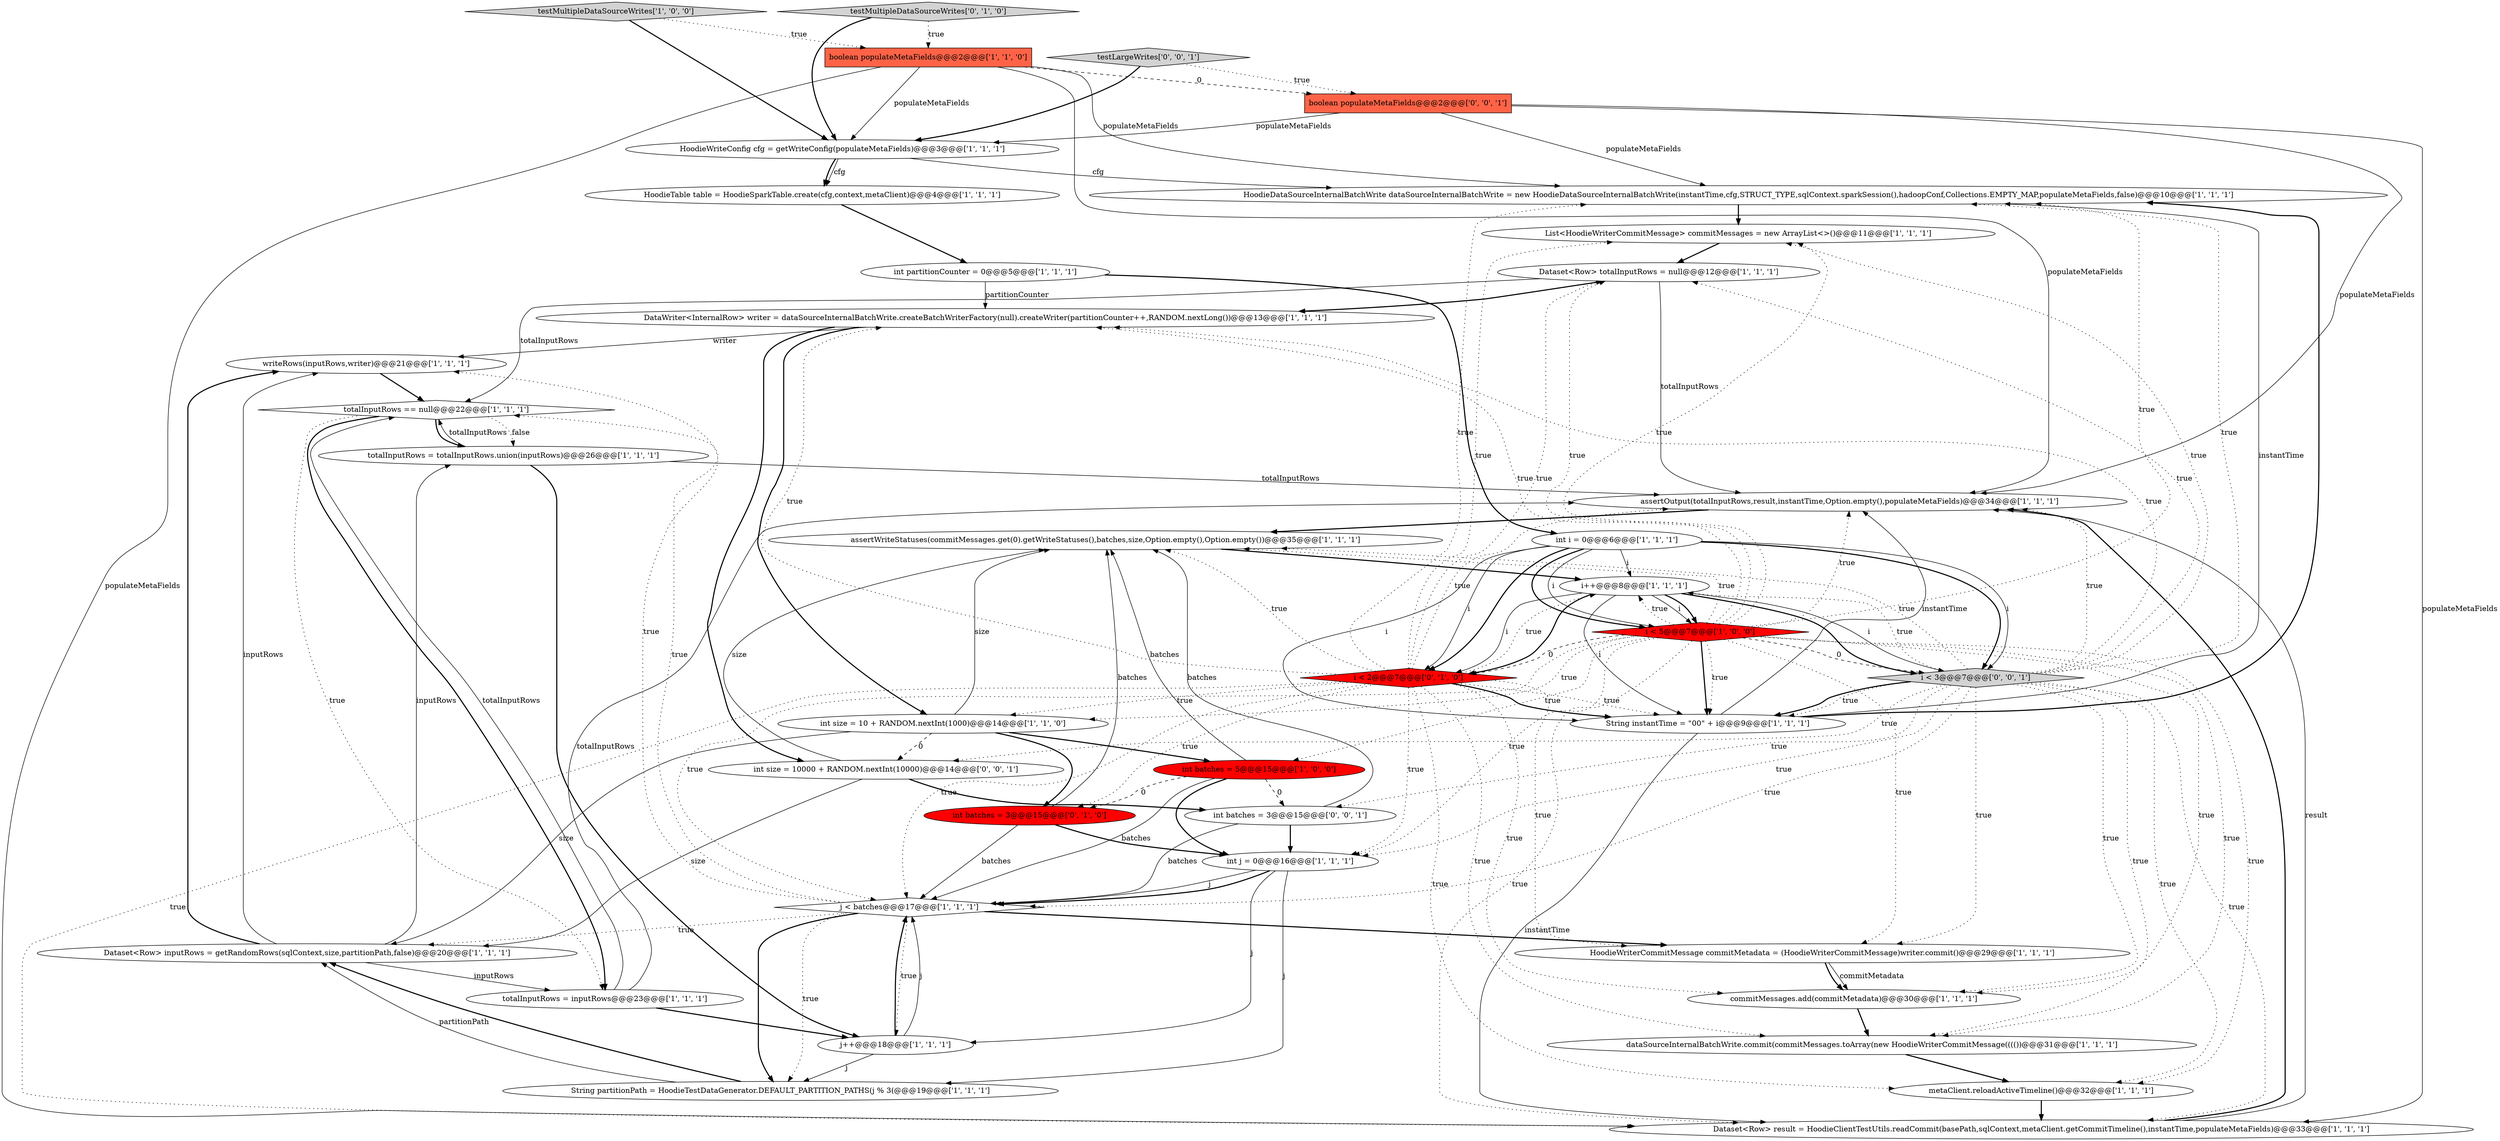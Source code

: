 digraph {
2 [style = filled, label = "HoodieWriteConfig cfg = getWriteConfig(populateMetaFields)@@@3@@@['1', '1', '1']", fillcolor = white, shape = ellipse image = "AAA0AAABBB1BBB"];
33 [style = filled, label = "i < 2@@@7@@@['0', '1', '0']", fillcolor = red, shape = diamond image = "AAA1AAABBB2BBB"];
26 [style = filled, label = "commitMessages.add(commitMetadata)@@@30@@@['1', '1', '1']", fillcolor = white, shape = ellipse image = "AAA0AAABBB1BBB"];
28 [style = filled, label = "writeRows(inputRows,writer)@@@21@@@['1', '1', '1']", fillcolor = white, shape = ellipse image = "AAA0AAABBB1BBB"];
23 [style = filled, label = "Dataset<Row> totalInputRows = null@@@12@@@['1', '1', '1']", fillcolor = white, shape = ellipse image = "AAA0AAABBB1BBB"];
32 [style = filled, label = "int batches = 3@@@15@@@['0', '1', '0']", fillcolor = red, shape = ellipse image = "AAA1AAABBB2BBB"];
15 [style = filled, label = "String partitionPath = HoodieTestDataGenerator.DEFAULT_PARTITION_PATHS(j % 3(@@@19@@@['1', '1', '1']", fillcolor = white, shape = ellipse image = "AAA0AAABBB1BBB"];
38 [style = filled, label = "boolean populateMetaFields@@@2@@@['0', '0', '1']", fillcolor = tomato, shape = box image = "AAA0AAABBB3BBB"];
31 [style = filled, label = "testMultipleDataSourceWrites['0', '1', '0']", fillcolor = lightgray, shape = diamond image = "AAA0AAABBB2BBB"];
1 [style = filled, label = "DataWriter<InternalRow> writer = dataSourceInternalBatchWrite.createBatchWriterFactory(null).createWriter(partitionCounter++,RANDOM.nextLong())@@@13@@@['1', '1', '1']", fillcolor = white, shape = ellipse image = "AAA0AAABBB1BBB"];
34 [style = filled, label = "testLargeWrites['0', '0', '1']", fillcolor = lightgray, shape = diamond image = "AAA0AAABBB3BBB"];
9 [style = filled, label = "i++@@@8@@@['1', '1', '1']", fillcolor = white, shape = ellipse image = "AAA0AAABBB1BBB"];
8 [style = filled, label = "totalInputRows == null@@@22@@@['1', '1', '1']", fillcolor = white, shape = diamond image = "AAA0AAABBB1BBB"];
7 [style = filled, label = "HoodieDataSourceInternalBatchWrite dataSourceInternalBatchWrite = new HoodieDataSourceInternalBatchWrite(instantTime,cfg,STRUCT_TYPE,sqlContext.sparkSession(),hadoopConf,Collections.EMPTY_MAP,populateMetaFields,false)@@@10@@@['1', '1', '1']", fillcolor = white, shape = ellipse image = "AAA0AAABBB1BBB"];
37 [style = filled, label = "i < 3@@@7@@@['0', '0', '1']", fillcolor = lightgray, shape = diamond image = "AAA0AAABBB3BBB"];
11 [style = filled, label = "List<HoodieWriterCommitMessage> commitMessages = new ArrayList<>()@@@11@@@['1', '1', '1']", fillcolor = white, shape = ellipse image = "AAA0AAABBB1BBB"];
6 [style = filled, label = "HoodieWriterCommitMessage commitMetadata = (HoodieWriterCommitMessage)writer.commit()@@@29@@@['1', '1', '1']", fillcolor = white, shape = ellipse image = "AAA0AAABBB1BBB"];
24 [style = filled, label = "boolean populateMetaFields@@@2@@@['1', '1', '0']", fillcolor = tomato, shape = box image = "AAA0AAABBB1BBB"];
10 [style = filled, label = "testMultipleDataSourceWrites['1', '0', '0']", fillcolor = lightgray, shape = diamond image = "AAA0AAABBB1BBB"];
19 [style = filled, label = "i < 5@@@7@@@['1', '0', '0']", fillcolor = red, shape = diamond image = "AAA1AAABBB1BBB"];
4 [style = filled, label = "j++@@@18@@@['1', '1', '1']", fillcolor = white, shape = ellipse image = "AAA0AAABBB1BBB"];
12 [style = filled, label = "metaClient.reloadActiveTimeline()@@@32@@@['1', '1', '1']", fillcolor = white, shape = ellipse image = "AAA0AAABBB1BBB"];
29 [style = filled, label = "totalInputRows = totalInputRows.union(inputRows)@@@26@@@['1', '1', '1']", fillcolor = white, shape = ellipse image = "AAA0AAABBB1BBB"];
36 [style = filled, label = "int size = 10000 + RANDOM.nextInt(10000)@@@14@@@['0', '0', '1']", fillcolor = white, shape = ellipse image = "AAA0AAABBB3BBB"];
18 [style = filled, label = "dataSourceInternalBatchWrite.commit(commitMessages.toArray(new HoodieWriterCommitMessage(((())@@@31@@@['1', '1', '1']", fillcolor = white, shape = ellipse image = "AAA0AAABBB1BBB"];
30 [style = filled, label = "j < batches@@@17@@@['1', '1', '1']", fillcolor = white, shape = diamond image = "AAA0AAABBB1BBB"];
17 [style = filled, label = "int j = 0@@@16@@@['1', '1', '1']", fillcolor = white, shape = ellipse image = "AAA0AAABBB1BBB"];
5 [style = filled, label = "HoodieTable table = HoodieSparkTable.create(cfg,context,metaClient)@@@4@@@['1', '1', '1']", fillcolor = white, shape = ellipse image = "AAA0AAABBB1BBB"];
35 [style = filled, label = "int batches = 3@@@15@@@['0', '0', '1']", fillcolor = white, shape = ellipse image = "AAA0AAABBB3BBB"];
3 [style = filled, label = "totalInputRows = inputRows@@@23@@@['1', '1', '1']", fillcolor = white, shape = ellipse image = "AAA0AAABBB1BBB"];
13 [style = filled, label = "int size = 10 + RANDOM.nextInt(1000)@@@14@@@['1', '1', '0']", fillcolor = white, shape = ellipse image = "AAA0AAABBB1BBB"];
21 [style = filled, label = "Dataset<Row> inputRows = getRandomRows(sqlContext,size,partitionPath,false)@@@20@@@['1', '1', '1']", fillcolor = white, shape = ellipse image = "AAA0AAABBB1BBB"];
20 [style = filled, label = "Dataset<Row> result = HoodieClientTestUtils.readCommit(basePath,sqlContext,metaClient.getCommitTimeline(),instantTime,populateMetaFields)@@@33@@@['1', '1', '1']", fillcolor = white, shape = ellipse image = "AAA0AAABBB1BBB"];
25 [style = filled, label = "String instantTime = \"00\" + i@@@9@@@['1', '1', '1']", fillcolor = white, shape = ellipse image = "AAA0AAABBB1BBB"];
0 [style = filled, label = "assertOutput(totalInputRows,result,instantTime,Option.empty(),populateMetaFields)@@@34@@@['1', '1', '1']", fillcolor = white, shape = ellipse image = "AAA0AAABBB1BBB"];
16 [style = filled, label = "int batches = 5@@@15@@@['1', '0', '0']", fillcolor = red, shape = ellipse image = "AAA1AAABBB1BBB"];
14 [style = filled, label = "int i = 0@@@6@@@['1', '1', '1']", fillcolor = white, shape = ellipse image = "AAA0AAABBB1BBB"];
22 [style = filled, label = "assertWriteStatuses(commitMessages.get(0).getWriteStatuses(),batches,size,Option.empty(),Option.empty())@@@35@@@['1', '1', '1']", fillcolor = white, shape = ellipse image = "AAA0AAABBB1BBB"];
27 [style = filled, label = "int partitionCounter = 0@@@5@@@['1', '1', '1']", fillcolor = white, shape = ellipse image = "AAA0AAABBB1BBB"];
38->7 [style = solid, label="populateMetaFields"];
16->32 [style = dashed, label="0"];
2->5 [style = solid, label="cfg"];
17->15 [style = solid, label="j"];
29->0 [style = solid, label="totalInputRows"];
15->21 [style = bold, label=""];
6->26 [style = solid, label="commitMetadata"];
16->35 [style = dashed, label="0"];
13->22 [style = solid, label="size"];
20->0 [style = bold, label=""];
24->20 [style = solid, label="populateMetaFields"];
14->25 [style = solid, label="i"];
37->1 [style = dotted, label="true"];
1->28 [style = solid, label="writer"];
36->22 [style = solid, label="size"];
30->6 [style = bold, label=""];
4->30 [style = solid, label="j"];
9->33 [style = solid, label="i"];
3->4 [style = bold, label=""];
1->13 [style = bold, label=""];
33->26 [style = dotted, label="true"];
9->37 [style = bold, label=""];
21->28 [style = bold, label=""];
34->2 [style = bold, label=""];
33->25 [style = bold, label=""];
19->11 [style = dotted, label="true"];
37->36 [style = dotted, label="true"];
38->0 [style = solid, label="populateMetaFields"];
2->7 [style = solid, label="cfg"];
3->8 [style = solid, label="totalInputRows"];
23->0 [style = solid, label="totalInputRows"];
14->37 [style = bold, label=""];
13->21 [style = solid, label="size"];
16->22 [style = solid, label="batches"];
33->11 [style = dotted, label="true"];
33->13 [style = dotted, label="true"];
7->11 [style = bold, label=""];
13->32 [style = bold, label=""];
37->7 [style = dotted, label="true"];
9->33 [style = bold, label=""];
19->17 [style = dotted, label="true"];
33->32 [style = dotted, label="true"];
25->0 [style = solid, label="instantTime"];
22->9 [style = bold, label=""];
18->12 [style = bold, label=""];
31->2 [style = bold, label=""];
37->18 [style = dotted, label="true"];
21->29 [style = solid, label="inputRows"];
16->17 [style = bold, label=""];
24->7 [style = solid, label="populateMetaFields"];
25->7 [style = bold, label=""];
37->9 [style = dotted, label="true"];
13->16 [style = bold, label=""];
19->25 [style = bold, label=""];
23->8 [style = solid, label="totalInputRows"];
34->38 [style = dotted, label="true"];
9->37 [style = solid, label="i"];
19->0 [style = dotted, label="true"];
10->24 [style = dotted, label="true"];
19->9 [style = dotted, label="true"];
21->3 [style = solid, label="inputRows"];
19->22 [style = dotted, label="true"];
35->17 [style = bold, label=""];
4->15 [style = solid, label="j"];
33->18 [style = dotted, label="true"];
37->20 [style = dotted, label="true"];
16->30 [style = solid, label="batches"];
10->2 [style = bold, label=""];
36->35 [style = bold, label=""];
30->28 [style = dotted, label="true"];
32->22 [style = solid, label="batches"];
32->17 [style = bold, label=""];
30->15 [style = bold, label=""];
19->26 [style = dotted, label="true"];
19->1 [style = dotted, label="true"];
33->0 [style = dotted, label="true"];
6->26 [style = bold, label=""];
27->14 [style = bold, label=""];
33->6 [style = dotted, label="true"];
37->11 [style = dotted, label="true"];
32->30 [style = solid, label="batches"];
33->12 [style = dotted, label="true"];
37->25 [style = bold, label=""];
8->3 [style = bold, label=""];
19->18 [style = dotted, label="true"];
12->20 [style = bold, label=""];
19->12 [style = dotted, label="true"];
30->4 [style = dotted, label="true"];
14->19 [style = bold, label=""];
33->9 [style = dotted, label="true"];
19->7 [style = dotted, label="true"];
36->21 [style = solid, label="size"];
33->17 [style = dotted, label="true"];
21->28 [style = solid, label="inputRows"];
19->30 [style = dotted, label="true"];
37->25 [style = dotted, label="true"];
8->3 [style = dotted, label="true"];
14->9 [style = solid, label="i"];
37->35 [style = dotted, label="true"];
33->25 [style = dotted, label="true"];
37->6 [style = dotted, label="true"];
9->19 [style = solid, label="i"];
14->33 [style = solid, label="i"];
20->0 [style = solid, label="result"];
37->26 [style = dotted, label="true"];
29->8 [style = solid, label="totalInputRows"];
37->0 [style = dotted, label="true"];
28->8 [style = bold, label=""];
37->22 [style = dotted, label="true"];
9->19 [style = bold, label=""];
25->20 [style = solid, label="instantTime"];
30->8 [style = dotted, label="true"];
2->5 [style = bold, label=""];
33->7 [style = dotted, label="true"];
8->29 [style = dotted, label="false"];
19->25 [style = dotted, label="true"];
29->4 [style = bold, label=""];
25->7 [style = solid, label="instantTime"];
3->0 [style = solid, label="totalInputRows"];
13->36 [style = dashed, label="0"];
17->30 [style = solid, label="j"];
19->20 [style = dotted, label="true"];
38->2 [style = solid, label="populateMetaFields"];
19->23 [style = dotted, label="true"];
37->12 [style = dotted, label="true"];
17->30 [style = bold, label=""];
38->20 [style = solid, label="populateMetaFields"];
19->13 [style = dotted, label="true"];
1->36 [style = bold, label=""];
30->21 [style = dotted, label="true"];
9->25 [style = solid, label="i"];
33->30 [style = dotted, label="true"];
14->33 [style = bold, label=""];
37->30 [style = dotted, label="true"];
33->20 [style = dotted, label="true"];
37->17 [style = dotted, label="true"];
33->23 [style = dotted, label="true"];
4->30 [style = bold, label=""];
17->4 [style = solid, label="j"];
14->19 [style = solid, label="i"];
27->1 [style = solid, label="partitionCounter"];
0->22 [style = bold, label=""];
19->16 [style = dotted, label="true"];
33->1 [style = dotted, label="true"];
23->1 [style = bold, label=""];
24->2 [style = solid, label="populateMetaFields"];
14->37 [style = solid, label="i"];
19->6 [style = dotted, label="true"];
15->21 [style = solid, label="partitionPath"];
5->27 [style = bold, label=""];
31->24 [style = dotted, label="true"];
37->23 [style = dotted, label="true"];
33->22 [style = dotted, label="true"];
30->15 [style = dotted, label="true"];
19->33 [style = dashed, label="0"];
11->23 [style = bold, label=""];
35->22 [style = solid, label="batches"];
8->29 [style = bold, label=""];
19->37 [style = dashed, label="0"];
24->38 [style = dashed, label="0"];
24->0 [style = solid, label="populateMetaFields"];
35->30 [style = solid, label="batches"];
26->18 [style = bold, label=""];
}
